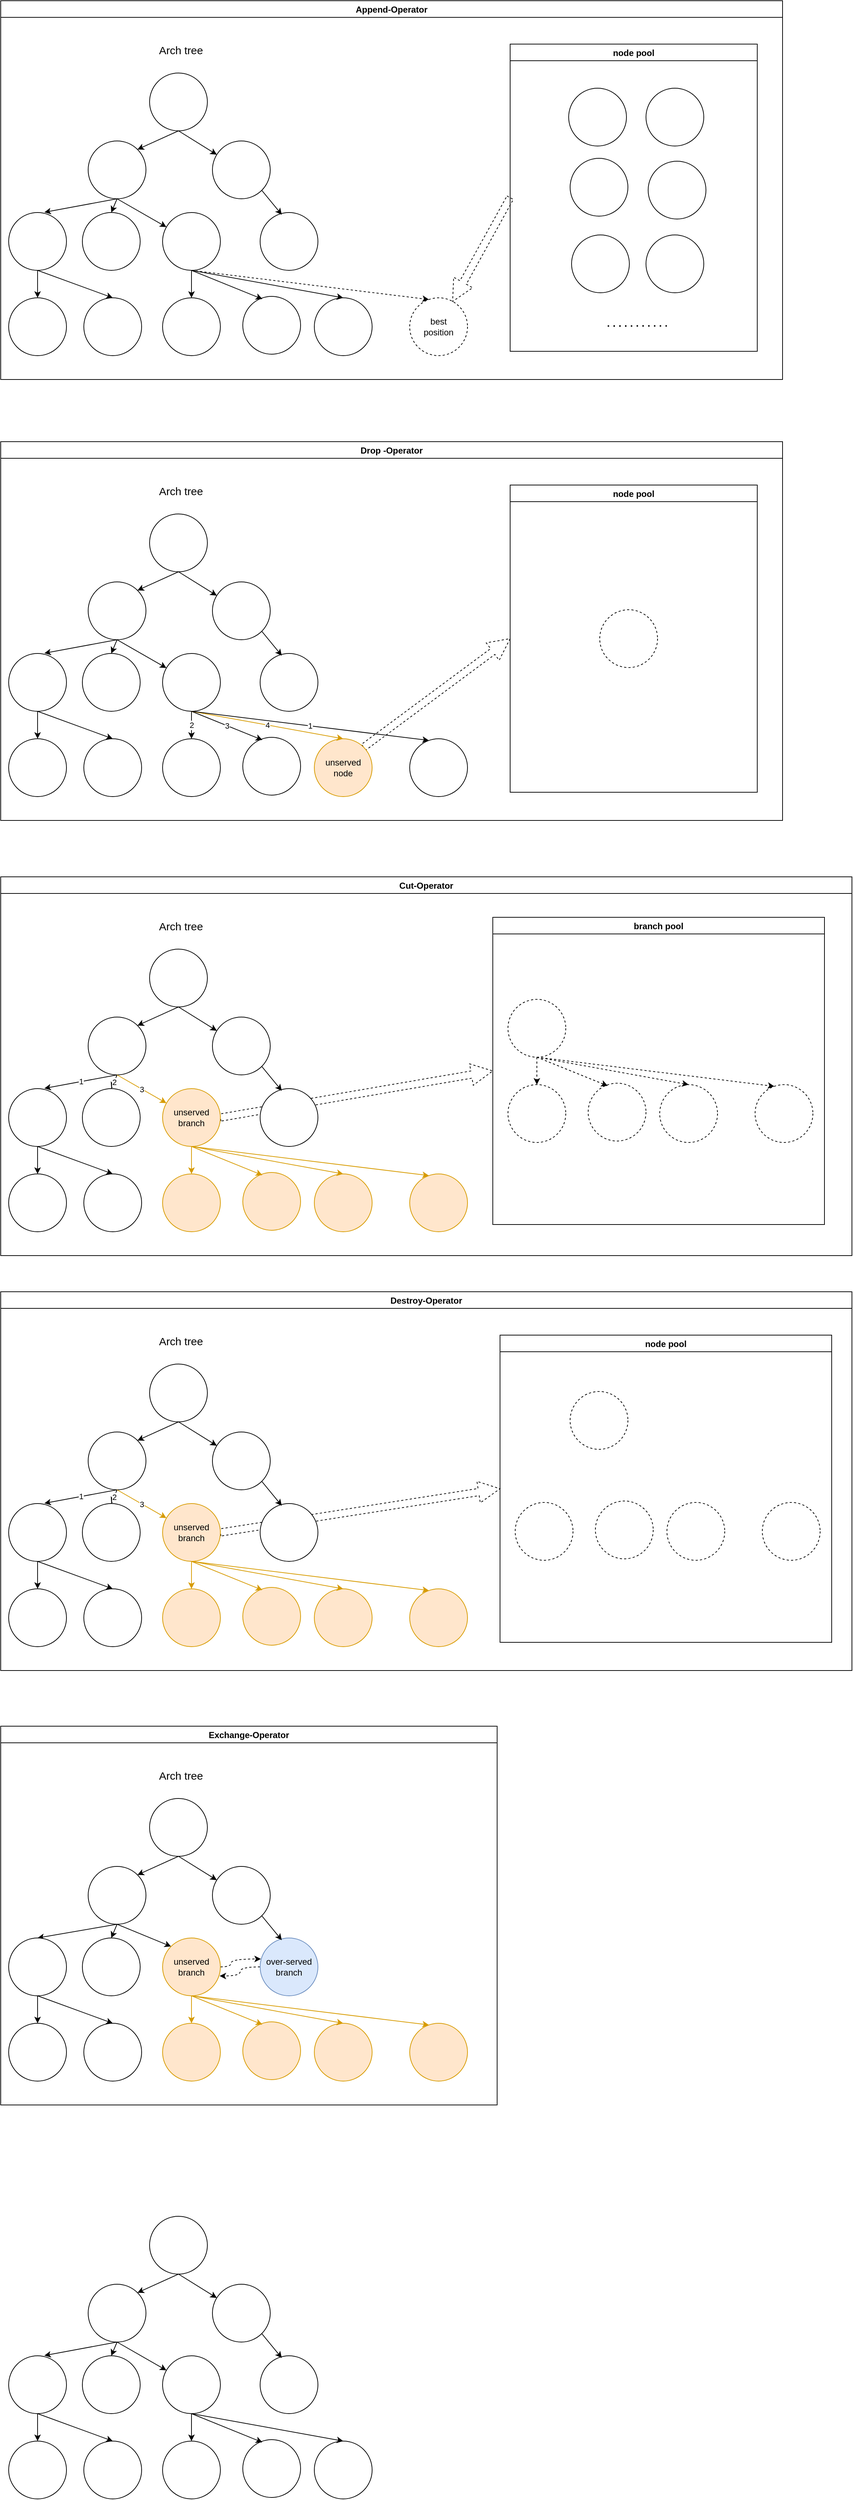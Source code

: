 <mxfile version="16.1.4" type="github">
  <diagram id="BNuhCVd4cxq2ZZuh1FpS" name="Page-1">
    <mxGraphModel dx="2127" dy="1859" grid="0" gridSize="10" guides="1" tooltips="1" connect="1" arrows="1" fold="1" page="0" pageScale="1" pageWidth="827" pageHeight="1169" math="0" shadow="0">
      <root>
        <mxCell id="0" />
        <mxCell id="1" parent="0" />
        <mxCell id="tua6YhJxlvc5LFkW4k0F-42" value="Append-Operator" style="swimlane;strokeColor=default;fillColor=none;startSize=23;" vertex="1" parent="1">
          <mxGeometry x="-150" y="-552" width="1082" height="524" as="geometry">
            <mxRectangle x="-162" y="-550" width="129" height="23" as="alternateBounds" />
          </mxGeometry>
        </mxCell>
        <mxCell id="tua6YhJxlvc5LFkW4k0F-1" value="" style="ellipse;whiteSpace=wrap;html=1;aspect=fixed;strokeColor=default;" vertex="1" parent="tua6YhJxlvc5LFkW4k0F-42">
          <mxGeometry x="206" y="100" width="80" height="80" as="geometry" />
        </mxCell>
        <mxCell id="tua6YhJxlvc5LFkW4k0F-2" value="" style="ellipse;whiteSpace=wrap;html=1;aspect=fixed;strokeColor=default;" vertex="1" parent="tua6YhJxlvc5LFkW4k0F-42">
          <mxGeometry x="121" y="194" width="80" height="80" as="geometry" />
        </mxCell>
        <mxCell id="tua6YhJxlvc5LFkW4k0F-4" style="orthogonalLoop=1;jettySize=auto;html=1;exitX=0.5;exitY=1;exitDx=0;exitDy=0;entryX=1;entryY=0;entryDx=0;entryDy=0;rounded=0;" edge="1" parent="tua6YhJxlvc5LFkW4k0F-42" source="tua6YhJxlvc5LFkW4k0F-1" target="tua6YhJxlvc5LFkW4k0F-2">
          <mxGeometry relative="1" as="geometry" />
        </mxCell>
        <mxCell id="tua6YhJxlvc5LFkW4k0F-3" value="" style="ellipse;whiteSpace=wrap;html=1;aspect=fixed;strokeColor=default;" vertex="1" parent="tua6YhJxlvc5LFkW4k0F-42">
          <mxGeometry x="293" y="194" width="80" height="80" as="geometry" />
        </mxCell>
        <mxCell id="tua6YhJxlvc5LFkW4k0F-5" style="edgeStyle=none;rounded=0;orthogonalLoop=1;jettySize=auto;html=1;exitX=0.5;exitY=1;exitDx=0;exitDy=0;" edge="1" parent="tua6YhJxlvc5LFkW4k0F-42" source="tua6YhJxlvc5LFkW4k0F-1" target="tua6YhJxlvc5LFkW4k0F-3">
          <mxGeometry relative="1" as="geometry" />
        </mxCell>
        <mxCell id="tua6YhJxlvc5LFkW4k0F-6" value="" style="ellipse;whiteSpace=wrap;html=1;aspect=fixed;strokeColor=default;" vertex="1" parent="tua6YhJxlvc5LFkW4k0F-42">
          <mxGeometry x="11" y="293" width="80" height="80" as="geometry" />
        </mxCell>
        <mxCell id="tua6YhJxlvc5LFkW4k0F-10" style="edgeStyle=none;rounded=0;orthogonalLoop=1;jettySize=auto;html=1;exitX=0.5;exitY=1;exitDx=0;exitDy=0;entryX=0.617;entryY=-0.004;entryDx=0;entryDy=0;entryPerimeter=0;" edge="1" parent="tua6YhJxlvc5LFkW4k0F-42" source="tua6YhJxlvc5LFkW4k0F-2" target="tua6YhJxlvc5LFkW4k0F-6">
          <mxGeometry relative="1" as="geometry" />
        </mxCell>
        <mxCell id="tua6YhJxlvc5LFkW4k0F-7" value="" style="ellipse;whiteSpace=wrap;html=1;aspect=fixed;strokeColor=default;" vertex="1" parent="tua6YhJxlvc5LFkW4k0F-42">
          <mxGeometry x="113" y="293" width="80" height="80" as="geometry" />
        </mxCell>
        <mxCell id="tua6YhJxlvc5LFkW4k0F-11" style="edgeStyle=none;rounded=0;orthogonalLoop=1;jettySize=auto;html=1;exitX=0.5;exitY=1;exitDx=0;exitDy=0;entryX=0.5;entryY=0;entryDx=0;entryDy=0;" edge="1" parent="tua6YhJxlvc5LFkW4k0F-42" source="tua6YhJxlvc5LFkW4k0F-2" target="tua6YhJxlvc5LFkW4k0F-7">
          <mxGeometry relative="1" as="geometry" />
        </mxCell>
        <mxCell id="tua6YhJxlvc5LFkW4k0F-8" value="" style="ellipse;whiteSpace=wrap;html=1;aspect=fixed;strokeColor=default;" vertex="1" parent="tua6YhJxlvc5LFkW4k0F-42">
          <mxGeometry x="224" y="293" width="80" height="80" as="geometry" />
        </mxCell>
        <mxCell id="tua6YhJxlvc5LFkW4k0F-12" style="edgeStyle=none;rounded=0;orthogonalLoop=1;jettySize=auto;html=1;exitX=0.5;exitY=1;exitDx=0;exitDy=0;" edge="1" parent="tua6YhJxlvc5LFkW4k0F-42" source="tua6YhJxlvc5LFkW4k0F-2" target="tua6YhJxlvc5LFkW4k0F-8">
          <mxGeometry relative="1" as="geometry" />
        </mxCell>
        <mxCell id="tua6YhJxlvc5LFkW4k0F-9" value="" style="ellipse;whiteSpace=wrap;html=1;aspect=fixed;strokeColor=default;" vertex="1" parent="tua6YhJxlvc5LFkW4k0F-42">
          <mxGeometry x="359" y="293" width="80" height="80" as="geometry" />
        </mxCell>
        <mxCell id="tua6YhJxlvc5LFkW4k0F-13" style="edgeStyle=none;rounded=0;orthogonalLoop=1;jettySize=auto;html=1;exitX=1;exitY=1;exitDx=0;exitDy=0;entryX=0.375;entryY=0.038;entryDx=0;entryDy=0;entryPerimeter=0;" edge="1" parent="tua6YhJxlvc5LFkW4k0F-42" source="tua6YhJxlvc5LFkW4k0F-3" target="tua6YhJxlvc5LFkW4k0F-9">
          <mxGeometry relative="1" as="geometry" />
        </mxCell>
        <mxCell id="tua6YhJxlvc5LFkW4k0F-14" value="" style="ellipse;whiteSpace=wrap;html=1;aspect=fixed;strokeColor=default;" vertex="1" parent="tua6YhJxlvc5LFkW4k0F-42">
          <mxGeometry x="11" y="411" width="80" height="80" as="geometry" />
        </mxCell>
        <mxCell id="tua6YhJxlvc5LFkW4k0F-20" style="edgeStyle=none;rounded=0;orthogonalLoop=1;jettySize=auto;html=1;exitX=0.5;exitY=1;exitDx=0;exitDy=0;entryX=0.5;entryY=0;entryDx=0;entryDy=0;" edge="1" parent="tua6YhJxlvc5LFkW4k0F-42" source="tua6YhJxlvc5LFkW4k0F-6" target="tua6YhJxlvc5LFkW4k0F-14">
          <mxGeometry relative="1" as="geometry" />
        </mxCell>
        <mxCell id="tua6YhJxlvc5LFkW4k0F-15" value="" style="ellipse;whiteSpace=wrap;html=1;aspect=fixed;strokeColor=default;" vertex="1" parent="tua6YhJxlvc5LFkW4k0F-42">
          <mxGeometry x="115" y="411" width="80" height="80" as="geometry" />
        </mxCell>
        <mxCell id="tua6YhJxlvc5LFkW4k0F-21" style="edgeStyle=none;rounded=0;orthogonalLoop=1;jettySize=auto;html=1;exitX=0.5;exitY=1;exitDx=0;exitDy=0;entryX=0.5;entryY=0;entryDx=0;entryDy=0;" edge="1" parent="tua6YhJxlvc5LFkW4k0F-42" source="tua6YhJxlvc5LFkW4k0F-6" target="tua6YhJxlvc5LFkW4k0F-15">
          <mxGeometry relative="1" as="geometry" />
        </mxCell>
        <mxCell id="tua6YhJxlvc5LFkW4k0F-16" value="" style="ellipse;whiteSpace=wrap;html=1;aspect=fixed;strokeColor=default;" vertex="1" parent="tua6YhJxlvc5LFkW4k0F-42">
          <mxGeometry x="224" y="411" width="80" height="80" as="geometry" />
        </mxCell>
        <mxCell id="tua6YhJxlvc5LFkW4k0F-22" style="edgeStyle=none;rounded=0;orthogonalLoop=1;jettySize=auto;html=1;exitX=0.5;exitY=1;exitDx=0;exitDy=0;" edge="1" parent="tua6YhJxlvc5LFkW4k0F-42" source="tua6YhJxlvc5LFkW4k0F-8" target="tua6YhJxlvc5LFkW4k0F-16">
          <mxGeometry relative="1" as="geometry" />
        </mxCell>
        <mxCell id="tua6YhJxlvc5LFkW4k0F-17" value="" style="ellipse;whiteSpace=wrap;html=1;aspect=fixed;strokeColor=default;" vertex="1" parent="tua6YhJxlvc5LFkW4k0F-42">
          <mxGeometry x="335" y="409" width="80" height="80" as="geometry" />
        </mxCell>
        <mxCell id="tua6YhJxlvc5LFkW4k0F-24" style="edgeStyle=none;rounded=0;orthogonalLoop=1;jettySize=auto;html=1;exitX=0.5;exitY=1;exitDx=0;exitDy=0;entryX=0.338;entryY=0.046;entryDx=0;entryDy=0;entryPerimeter=0;" edge="1" parent="tua6YhJxlvc5LFkW4k0F-42" source="tua6YhJxlvc5LFkW4k0F-8" target="tua6YhJxlvc5LFkW4k0F-17">
          <mxGeometry relative="1" as="geometry" />
        </mxCell>
        <mxCell id="tua6YhJxlvc5LFkW4k0F-18" value="" style="ellipse;whiteSpace=wrap;html=1;aspect=fixed;strokeColor=default;" vertex="1" parent="tua6YhJxlvc5LFkW4k0F-42">
          <mxGeometry x="434" y="411" width="80" height="80" as="geometry" />
        </mxCell>
        <mxCell id="tua6YhJxlvc5LFkW4k0F-25" style="edgeStyle=none;rounded=0;orthogonalLoop=1;jettySize=auto;html=1;exitX=0.5;exitY=1;exitDx=0;exitDy=0;entryX=0.5;entryY=0;entryDx=0;entryDy=0;" edge="1" parent="tua6YhJxlvc5LFkW4k0F-42" source="tua6YhJxlvc5LFkW4k0F-8" target="tua6YhJxlvc5LFkW4k0F-18">
          <mxGeometry relative="1" as="geometry" />
        </mxCell>
        <mxCell id="tua6YhJxlvc5LFkW4k0F-35" value="node pool" style="swimlane;strokeColor=default;fillColor=none;startSize=23;" vertex="1" parent="tua6YhJxlvc5LFkW4k0F-42">
          <mxGeometry x="705" y="60" width="342" height="425" as="geometry" />
        </mxCell>
        <mxCell id="tua6YhJxlvc5LFkW4k0F-26" value="" style="ellipse;whiteSpace=wrap;html=1;aspect=fixed;strokeColor=default;" vertex="1" parent="tua6YhJxlvc5LFkW4k0F-35">
          <mxGeometry x="81" y="61" width="80" height="80" as="geometry" />
        </mxCell>
        <mxCell id="tua6YhJxlvc5LFkW4k0F-27" value="" style="ellipse;whiteSpace=wrap;html=1;aspect=fixed;strokeColor=default;" vertex="1" parent="tua6YhJxlvc5LFkW4k0F-35">
          <mxGeometry x="188" y="61" width="80" height="80" as="geometry" />
        </mxCell>
        <mxCell id="tua6YhJxlvc5LFkW4k0F-28" value="" style="ellipse;whiteSpace=wrap;html=1;aspect=fixed;strokeColor=default;" vertex="1" parent="tua6YhJxlvc5LFkW4k0F-35">
          <mxGeometry x="83" y="158" width="80" height="80" as="geometry" />
        </mxCell>
        <mxCell id="tua6YhJxlvc5LFkW4k0F-29" value="" style="ellipse;whiteSpace=wrap;html=1;aspect=fixed;strokeColor=default;" vertex="1" parent="tua6YhJxlvc5LFkW4k0F-35">
          <mxGeometry x="191" y="162" width="80" height="80" as="geometry" />
        </mxCell>
        <mxCell id="tua6YhJxlvc5LFkW4k0F-30" value="" style="ellipse;whiteSpace=wrap;html=1;aspect=fixed;strokeColor=default;" vertex="1" parent="tua6YhJxlvc5LFkW4k0F-35">
          <mxGeometry x="85" y="264" width="80" height="80" as="geometry" />
        </mxCell>
        <mxCell id="tua6YhJxlvc5LFkW4k0F-31" value="" style="ellipse;whiteSpace=wrap;html=1;aspect=fixed;strokeColor=default;" vertex="1" parent="tua6YhJxlvc5LFkW4k0F-35">
          <mxGeometry x="188" y="264" width="80" height="80" as="geometry" />
        </mxCell>
        <mxCell id="tua6YhJxlvc5LFkW4k0F-34" value="" style="endArrow=none;dashed=1;html=1;dashPattern=1 3;strokeWidth=2;rounded=0;entryX=0.64;entryY=0.913;entryDx=0;entryDy=0;entryPerimeter=0;" edge="1" parent="tua6YhJxlvc5LFkW4k0F-35">
          <mxGeometry width="50" height="50" relative="1" as="geometry">
            <mxPoint x="135" y="390" as="sourcePoint" />
            <mxPoint x="216.88" y="389.853" as="targetPoint" />
          </mxGeometry>
        </mxCell>
        <mxCell id="tua6YhJxlvc5LFkW4k0F-39" value="best&lt;br&gt;position" style="ellipse;whiteSpace=wrap;html=1;aspect=fixed;strokeColor=default;dashed=1;" vertex="1" parent="tua6YhJxlvc5LFkW4k0F-42">
          <mxGeometry x="566" y="411" width="80" height="80" as="geometry" />
        </mxCell>
        <mxCell id="tua6YhJxlvc5LFkW4k0F-40" style="edgeStyle=none;rounded=0;orthogonalLoop=1;jettySize=auto;html=1;exitX=0.5;exitY=1;exitDx=0;exitDy=0;entryX=0.333;entryY=0.029;entryDx=0;entryDy=0;entryPerimeter=0;dashed=1;" edge="1" parent="tua6YhJxlvc5LFkW4k0F-42" source="tua6YhJxlvc5LFkW4k0F-8" target="tua6YhJxlvc5LFkW4k0F-39">
          <mxGeometry relative="1" as="geometry" />
        </mxCell>
        <mxCell id="tua6YhJxlvc5LFkW4k0F-41" style="edgeStyle=none;rounded=0;orthogonalLoop=1;jettySize=auto;html=1;exitX=0;exitY=0.5;exitDx=0;exitDy=0;dashed=1;shape=arrow;" edge="1" parent="tua6YhJxlvc5LFkW4k0F-42" source="tua6YhJxlvc5LFkW4k0F-35" target="tua6YhJxlvc5LFkW4k0F-39">
          <mxGeometry relative="1" as="geometry" />
        </mxCell>
        <mxCell id="tua6YhJxlvc5LFkW4k0F-43" value="&lt;font style=&quot;font-size: 15px&quot;&gt;Arch tree&lt;/font&gt;" style="text;html=1;strokeColor=none;fillColor=none;align=center;verticalAlign=middle;whiteSpace=wrap;rounded=0;strokeWidth=4;" vertex="1" parent="tua6YhJxlvc5LFkW4k0F-42">
          <mxGeometry x="209" y="53" width="81" height="30" as="geometry" />
        </mxCell>
        <mxCell id="tua6YhJxlvc5LFkW4k0F-44" value="Drop -Operator" style="swimlane;strokeColor=default;fillColor=none;startSize=23;" vertex="1" parent="1">
          <mxGeometry x="-150" y="58" width="1082" height="524" as="geometry">
            <mxRectangle x="-162" y="-550" width="129" height="23" as="alternateBounds" />
          </mxGeometry>
        </mxCell>
        <mxCell id="tua6YhJxlvc5LFkW4k0F-45" value="" style="ellipse;whiteSpace=wrap;html=1;aspect=fixed;strokeColor=default;" vertex="1" parent="tua6YhJxlvc5LFkW4k0F-44">
          <mxGeometry x="206" y="100" width="80" height="80" as="geometry" />
        </mxCell>
        <mxCell id="tua6YhJxlvc5LFkW4k0F-46" value="" style="ellipse;whiteSpace=wrap;html=1;aspect=fixed;strokeColor=default;" vertex="1" parent="tua6YhJxlvc5LFkW4k0F-44">
          <mxGeometry x="121" y="194" width="80" height="80" as="geometry" />
        </mxCell>
        <mxCell id="tua6YhJxlvc5LFkW4k0F-47" style="orthogonalLoop=1;jettySize=auto;html=1;exitX=0.5;exitY=1;exitDx=0;exitDy=0;entryX=1;entryY=0;entryDx=0;entryDy=0;rounded=0;" edge="1" parent="tua6YhJxlvc5LFkW4k0F-44" source="tua6YhJxlvc5LFkW4k0F-45" target="tua6YhJxlvc5LFkW4k0F-46">
          <mxGeometry relative="1" as="geometry" />
        </mxCell>
        <mxCell id="tua6YhJxlvc5LFkW4k0F-48" value="" style="ellipse;whiteSpace=wrap;html=1;aspect=fixed;strokeColor=default;" vertex="1" parent="tua6YhJxlvc5LFkW4k0F-44">
          <mxGeometry x="293" y="194" width="80" height="80" as="geometry" />
        </mxCell>
        <mxCell id="tua6YhJxlvc5LFkW4k0F-49" style="edgeStyle=none;rounded=0;orthogonalLoop=1;jettySize=auto;html=1;exitX=0.5;exitY=1;exitDx=0;exitDy=0;" edge="1" parent="tua6YhJxlvc5LFkW4k0F-44" source="tua6YhJxlvc5LFkW4k0F-45" target="tua6YhJxlvc5LFkW4k0F-48">
          <mxGeometry relative="1" as="geometry" />
        </mxCell>
        <mxCell id="tua6YhJxlvc5LFkW4k0F-50" value="" style="ellipse;whiteSpace=wrap;html=1;aspect=fixed;strokeColor=default;" vertex="1" parent="tua6YhJxlvc5LFkW4k0F-44">
          <mxGeometry x="11" y="293" width="80" height="80" as="geometry" />
        </mxCell>
        <mxCell id="tua6YhJxlvc5LFkW4k0F-51" style="edgeStyle=none;rounded=0;orthogonalLoop=1;jettySize=auto;html=1;exitX=0.5;exitY=1;exitDx=0;exitDy=0;entryX=0.617;entryY=-0.004;entryDx=0;entryDy=0;entryPerimeter=0;" edge="1" parent="tua6YhJxlvc5LFkW4k0F-44" source="tua6YhJxlvc5LFkW4k0F-46" target="tua6YhJxlvc5LFkW4k0F-50">
          <mxGeometry relative="1" as="geometry" />
        </mxCell>
        <mxCell id="tua6YhJxlvc5LFkW4k0F-52" value="" style="ellipse;whiteSpace=wrap;html=1;aspect=fixed;strokeColor=default;" vertex="1" parent="tua6YhJxlvc5LFkW4k0F-44">
          <mxGeometry x="113" y="293" width="80" height="80" as="geometry" />
        </mxCell>
        <mxCell id="tua6YhJxlvc5LFkW4k0F-53" style="edgeStyle=none;rounded=0;orthogonalLoop=1;jettySize=auto;html=1;exitX=0.5;exitY=1;exitDx=0;exitDy=0;entryX=0.5;entryY=0;entryDx=0;entryDy=0;" edge="1" parent="tua6YhJxlvc5LFkW4k0F-44" source="tua6YhJxlvc5LFkW4k0F-46" target="tua6YhJxlvc5LFkW4k0F-52">
          <mxGeometry relative="1" as="geometry" />
        </mxCell>
        <mxCell id="tua6YhJxlvc5LFkW4k0F-54" value="" style="ellipse;whiteSpace=wrap;html=1;aspect=fixed;strokeColor=default;" vertex="1" parent="tua6YhJxlvc5LFkW4k0F-44">
          <mxGeometry x="224" y="293" width="80" height="80" as="geometry" />
        </mxCell>
        <mxCell id="tua6YhJxlvc5LFkW4k0F-55" style="edgeStyle=none;rounded=0;orthogonalLoop=1;jettySize=auto;html=1;exitX=0.5;exitY=1;exitDx=0;exitDy=0;" edge="1" parent="tua6YhJxlvc5LFkW4k0F-44" source="tua6YhJxlvc5LFkW4k0F-46" target="tua6YhJxlvc5LFkW4k0F-54">
          <mxGeometry relative="1" as="geometry" />
        </mxCell>
        <mxCell id="tua6YhJxlvc5LFkW4k0F-56" value="" style="ellipse;whiteSpace=wrap;html=1;aspect=fixed;strokeColor=default;" vertex="1" parent="tua6YhJxlvc5LFkW4k0F-44">
          <mxGeometry x="359" y="293" width="80" height="80" as="geometry" />
        </mxCell>
        <mxCell id="tua6YhJxlvc5LFkW4k0F-57" style="edgeStyle=none;rounded=0;orthogonalLoop=1;jettySize=auto;html=1;exitX=1;exitY=1;exitDx=0;exitDy=0;entryX=0.375;entryY=0.038;entryDx=0;entryDy=0;entryPerimeter=0;" edge="1" parent="tua6YhJxlvc5LFkW4k0F-44" source="tua6YhJxlvc5LFkW4k0F-48" target="tua6YhJxlvc5LFkW4k0F-56">
          <mxGeometry relative="1" as="geometry" />
        </mxCell>
        <mxCell id="tua6YhJxlvc5LFkW4k0F-58" value="" style="ellipse;whiteSpace=wrap;html=1;aspect=fixed;strokeColor=default;" vertex="1" parent="tua6YhJxlvc5LFkW4k0F-44">
          <mxGeometry x="11" y="411" width="80" height="80" as="geometry" />
        </mxCell>
        <mxCell id="tua6YhJxlvc5LFkW4k0F-59" style="edgeStyle=none;rounded=0;orthogonalLoop=1;jettySize=auto;html=1;exitX=0.5;exitY=1;exitDx=0;exitDy=0;entryX=0.5;entryY=0;entryDx=0;entryDy=0;" edge="1" parent="tua6YhJxlvc5LFkW4k0F-44" source="tua6YhJxlvc5LFkW4k0F-50" target="tua6YhJxlvc5LFkW4k0F-58">
          <mxGeometry relative="1" as="geometry" />
        </mxCell>
        <mxCell id="tua6YhJxlvc5LFkW4k0F-60" value="" style="ellipse;whiteSpace=wrap;html=1;aspect=fixed;strokeColor=default;" vertex="1" parent="tua6YhJxlvc5LFkW4k0F-44">
          <mxGeometry x="115" y="411" width="80" height="80" as="geometry" />
        </mxCell>
        <mxCell id="tua6YhJxlvc5LFkW4k0F-61" style="edgeStyle=none;rounded=0;orthogonalLoop=1;jettySize=auto;html=1;exitX=0.5;exitY=1;exitDx=0;exitDy=0;entryX=0.5;entryY=0;entryDx=0;entryDy=0;" edge="1" parent="tua6YhJxlvc5LFkW4k0F-44" source="tua6YhJxlvc5LFkW4k0F-50" target="tua6YhJxlvc5LFkW4k0F-60">
          <mxGeometry relative="1" as="geometry" />
        </mxCell>
        <mxCell id="tua6YhJxlvc5LFkW4k0F-62" value="" style="ellipse;whiteSpace=wrap;html=1;aspect=fixed;strokeColor=default;" vertex="1" parent="tua6YhJxlvc5LFkW4k0F-44">
          <mxGeometry x="224" y="411" width="80" height="80" as="geometry" />
        </mxCell>
        <mxCell id="tua6YhJxlvc5LFkW4k0F-63" value="2" style="edgeStyle=none;rounded=0;orthogonalLoop=1;jettySize=auto;html=1;exitX=0.5;exitY=1;exitDx=0;exitDy=0;" edge="1" parent="tua6YhJxlvc5LFkW4k0F-44" source="tua6YhJxlvc5LFkW4k0F-54" target="tua6YhJxlvc5LFkW4k0F-62">
          <mxGeometry relative="1" as="geometry" />
        </mxCell>
        <mxCell id="tua6YhJxlvc5LFkW4k0F-64" value="" style="ellipse;whiteSpace=wrap;html=1;aspect=fixed;strokeColor=default;" vertex="1" parent="tua6YhJxlvc5LFkW4k0F-44">
          <mxGeometry x="335" y="409" width="80" height="80" as="geometry" />
        </mxCell>
        <mxCell id="tua6YhJxlvc5LFkW4k0F-65" value="3" style="edgeStyle=none;rounded=0;orthogonalLoop=1;jettySize=auto;html=1;exitX=0.5;exitY=1;exitDx=0;exitDy=0;entryX=0.338;entryY=0.046;entryDx=0;entryDy=0;entryPerimeter=0;" edge="1" parent="tua6YhJxlvc5LFkW4k0F-44" source="tua6YhJxlvc5LFkW4k0F-54" target="tua6YhJxlvc5LFkW4k0F-64">
          <mxGeometry relative="1" as="geometry" />
        </mxCell>
        <mxCell id="tua6YhJxlvc5LFkW4k0F-81" style="edgeStyle=none;shape=arrow;rounded=0;orthogonalLoop=1;jettySize=auto;html=1;exitX=1;exitY=0;exitDx=0;exitDy=0;fontSize=15;dashed=1;entryX=0;entryY=0.5;entryDx=0;entryDy=0;" edge="1" parent="tua6YhJxlvc5LFkW4k0F-44" source="tua6YhJxlvc5LFkW4k0F-66" target="tua6YhJxlvc5LFkW4k0F-68">
          <mxGeometry relative="1" as="geometry" />
        </mxCell>
        <mxCell id="tua6YhJxlvc5LFkW4k0F-66" value="unserved&lt;br&gt;node" style="ellipse;whiteSpace=wrap;html=1;aspect=fixed;strokeColor=#d79b00;fillColor=#ffe6cc;" vertex="1" parent="tua6YhJxlvc5LFkW4k0F-44">
          <mxGeometry x="434" y="411" width="80" height="80" as="geometry" />
        </mxCell>
        <mxCell id="tua6YhJxlvc5LFkW4k0F-67" value="4" style="edgeStyle=none;rounded=0;orthogonalLoop=1;jettySize=auto;html=1;exitX=0.5;exitY=1;exitDx=0;exitDy=0;entryX=0.5;entryY=0;entryDx=0;entryDy=0;fillColor=#ffe6cc;strokeColor=#d79b00;" edge="1" parent="tua6YhJxlvc5LFkW4k0F-44" source="tua6YhJxlvc5LFkW4k0F-54" target="tua6YhJxlvc5LFkW4k0F-66">
          <mxGeometry relative="1" as="geometry" />
        </mxCell>
        <mxCell id="tua6YhJxlvc5LFkW4k0F-68" value="node pool" style="swimlane;strokeColor=default;fillColor=none;startSize=23;" vertex="1" parent="tua6YhJxlvc5LFkW4k0F-44">
          <mxGeometry x="705" y="60" width="342" height="425" as="geometry" />
        </mxCell>
        <mxCell id="tua6YhJxlvc5LFkW4k0F-80" value="" style="ellipse;whiteSpace=wrap;html=1;aspect=fixed;strokeColor=default;dashed=1;" vertex="1" parent="tua6YhJxlvc5LFkW4k0F-68">
          <mxGeometry x="124" y="172.5" width="80" height="80" as="geometry" />
        </mxCell>
        <mxCell id="tua6YhJxlvc5LFkW4k0F-76" value="" style="ellipse;whiteSpace=wrap;html=1;aspect=fixed;strokeColor=default;" vertex="1" parent="tua6YhJxlvc5LFkW4k0F-44">
          <mxGeometry x="566" y="411" width="80" height="80" as="geometry" />
        </mxCell>
        <mxCell id="tua6YhJxlvc5LFkW4k0F-77" value="1" style="edgeStyle=none;rounded=0;orthogonalLoop=1;jettySize=auto;html=1;exitX=0.5;exitY=1;exitDx=0;exitDy=0;entryX=0.333;entryY=0.029;entryDx=0;entryDy=0;entryPerimeter=0;" edge="1" parent="tua6YhJxlvc5LFkW4k0F-44" source="tua6YhJxlvc5LFkW4k0F-54" target="tua6YhJxlvc5LFkW4k0F-76">
          <mxGeometry relative="1" as="geometry" />
        </mxCell>
        <mxCell id="tua6YhJxlvc5LFkW4k0F-79" value="&lt;font style=&quot;font-size: 15px&quot;&gt;Arch tree&lt;/font&gt;" style="text;html=1;strokeColor=none;fillColor=none;align=center;verticalAlign=middle;whiteSpace=wrap;rounded=0;strokeWidth=4;" vertex="1" parent="tua6YhJxlvc5LFkW4k0F-44">
          <mxGeometry x="209" y="53" width="81" height="30" as="geometry" />
        </mxCell>
        <mxCell id="tua6YhJxlvc5LFkW4k0F-82" value="Cut-Operator" style="swimlane;strokeColor=default;fillColor=none;startSize=23;" vertex="1" parent="1">
          <mxGeometry x="-150" y="660" width="1178" height="524" as="geometry">
            <mxRectangle x="-162" y="-550" width="129" height="23" as="alternateBounds" />
          </mxGeometry>
        </mxCell>
        <mxCell id="tua6YhJxlvc5LFkW4k0F-83" value="" style="ellipse;whiteSpace=wrap;html=1;aspect=fixed;strokeColor=default;" vertex="1" parent="tua6YhJxlvc5LFkW4k0F-82">
          <mxGeometry x="206" y="100" width="80" height="80" as="geometry" />
        </mxCell>
        <mxCell id="tua6YhJxlvc5LFkW4k0F-84" value="" style="ellipse;whiteSpace=wrap;html=1;aspect=fixed;strokeColor=default;" vertex="1" parent="tua6YhJxlvc5LFkW4k0F-82">
          <mxGeometry x="121" y="194" width="80" height="80" as="geometry" />
        </mxCell>
        <mxCell id="tua6YhJxlvc5LFkW4k0F-85" style="orthogonalLoop=1;jettySize=auto;html=1;exitX=0.5;exitY=1;exitDx=0;exitDy=0;entryX=1;entryY=0;entryDx=0;entryDy=0;rounded=0;" edge="1" parent="tua6YhJxlvc5LFkW4k0F-82" source="tua6YhJxlvc5LFkW4k0F-83" target="tua6YhJxlvc5LFkW4k0F-84">
          <mxGeometry relative="1" as="geometry" />
        </mxCell>
        <mxCell id="tua6YhJxlvc5LFkW4k0F-86" value="" style="ellipse;whiteSpace=wrap;html=1;aspect=fixed;strokeColor=default;" vertex="1" parent="tua6YhJxlvc5LFkW4k0F-82">
          <mxGeometry x="293" y="194" width="80" height="80" as="geometry" />
        </mxCell>
        <mxCell id="tua6YhJxlvc5LFkW4k0F-87" style="edgeStyle=none;rounded=0;orthogonalLoop=1;jettySize=auto;html=1;exitX=0.5;exitY=1;exitDx=0;exitDy=0;" edge="1" parent="tua6YhJxlvc5LFkW4k0F-82" source="tua6YhJxlvc5LFkW4k0F-83" target="tua6YhJxlvc5LFkW4k0F-86">
          <mxGeometry relative="1" as="geometry" />
        </mxCell>
        <mxCell id="tua6YhJxlvc5LFkW4k0F-88" value="" style="ellipse;whiteSpace=wrap;html=1;aspect=fixed;strokeColor=default;" vertex="1" parent="tua6YhJxlvc5LFkW4k0F-82">
          <mxGeometry x="11" y="293" width="80" height="80" as="geometry" />
        </mxCell>
        <mxCell id="tua6YhJxlvc5LFkW4k0F-89" value="1" style="edgeStyle=none;rounded=0;orthogonalLoop=1;jettySize=auto;html=1;exitX=0.5;exitY=1;exitDx=0;exitDy=0;entryX=0.617;entryY=-0.004;entryDx=0;entryDy=0;entryPerimeter=0;" edge="1" parent="tua6YhJxlvc5LFkW4k0F-82" source="tua6YhJxlvc5LFkW4k0F-84" target="tua6YhJxlvc5LFkW4k0F-88">
          <mxGeometry relative="1" as="geometry" />
        </mxCell>
        <mxCell id="tua6YhJxlvc5LFkW4k0F-90" value="" style="ellipse;whiteSpace=wrap;html=1;aspect=fixed;strokeColor=default;" vertex="1" parent="tua6YhJxlvc5LFkW4k0F-82">
          <mxGeometry x="113" y="293" width="80" height="80" as="geometry" />
        </mxCell>
        <mxCell id="tua6YhJxlvc5LFkW4k0F-91" value="2" style="edgeStyle=none;rounded=0;orthogonalLoop=1;jettySize=auto;html=1;exitX=0.5;exitY=1;exitDx=0;exitDy=0;entryX=0.5;entryY=0;entryDx=0;entryDy=0;" edge="1" parent="tua6YhJxlvc5LFkW4k0F-82" source="tua6YhJxlvc5LFkW4k0F-84" target="tua6YhJxlvc5LFkW4k0F-90">
          <mxGeometry relative="1" as="geometry" />
        </mxCell>
        <mxCell id="tua6YhJxlvc5LFkW4k0F-128" style="edgeStyle=none;shape=arrow;rounded=0;orthogonalLoop=1;jettySize=auto;html=1;exitX=1;exitY=0.5;exitDx=0;exitDy=0;fontSize=15;dashed=1;entryX=0;entryY=0.5;entryDx=0;entryDy=0;" edge="1" parent="tua6YhJxlvc5LFkW4k0F-82" source="tua6YhJxlvc5LFkW4k0F-92" target="tua6YhJxlvc5LFkW4k0F-106">
          <mxGeometry relative="1" as="geometry" />
        </mxCell>
        <mxCell id="tua6YhJxlvc5LFkW4k0F-92" value="unserved&lt;br&gt;branch" style="ellipse;whiteSpace=wrap;html=1;aspect=fixed;strokeColor=#d79b00;fillColor=#ffe6cc;" vertex="1" parent="tua6YhJxlvc5LFkW4k0F-82">
          <mxGeometry x="224" y="293" width="80" height="80" as="geometry" />
        </mxCell>
        <mxCell id="tua6YhJxlvc5LFkW4k0F-93" value="3" style="edgeStyle=none;rounded=0;orthogonalLoop=1;jettySize=auto;html=1;exitX=0.5;exitY=1;exitDx=0;exitDy=0;fillColor=#ffe6cc;strokeColor=#d79b00;" edge="1" parent="tua6YhJxlvc5LFkW4k0F-82" source="tua6YhJxlvc5LFkW4k0F-84" target="tua6YhJxlvc5LFkW4k0F-92">
          <mxGeometry relative="1" as="geometry" />
        </mxCell>
        <mxCell id="tua6YhJxlvc5LFkW4k0F-94" value="" style="ellipse;whiteSpace=wrap;html=1;aspect=fixed;strokeColor=default;" vertex="1" parent="tua6YhJxlvc5LFkW4k0F-82">
          <mxGeometry x="359" y="293" width="80" height="80" as="geometry" />
        </mxCell>
        <mxCell id="tua6YhJxlvc5LFkW4k0F-95" style="edgeStyle=none;rounded=0;orthogonalLoop=1;jettySize=auto;html=1;exitX=1;exitY=1;exitDx=0;exitDy=0;entryX=0.375;entryY=0.038;entryDx=0;entryDy=0;entryPerimeter=0;" edge="1" parent="tua6YhJxlvc5LFkW4k0F-82" source="tua6YhJxlvc5LFkW4k0F-86" target="tua6YhJxlvc5LFkW4k0F-94">
          <mxGeometry relative="1" as="geometry" />
        </mxCell>
        <mxCell id="tua6YhJxlvc5LFkW4k0F-96" value="" style="ellipse;whiteSpace=wrap;html=1;aspect=fixed;strokeColor=default;" vertex="1" parent="tua6YhJxlvc5LFkW4k0F-82">
          <mxGeometry x="11" y="411" width="80" height="80" as="geometry" />
        </mxCell>
        <mxCell id="tua6YhJxlvc5LFkW4k0F-97" style="edgeStyle=none;rounded=0;orthogonalLoop=1;jettySize=auto;html=1;exitX=0.5;exitY=1;exitDx=0;exitDy=0;entryX=0.5;entryY=0;entryDx=0;entryDy=0;" edge="1" parent="tua6YhJxlvc5LFkW4k0F-82" source="tua6YhJxlvc5LFkW4k0F-88" target="tua6YhJxlvc5LFkW4k0F-96">
          <mxGeometry relative="1" as="geometry" />
        </mxCell>
        <mxCell id="tua6YhJxlvc5LFkW4k0F-98" value="" style="ellipse;whiteSpace=wrap;html=1;aspect=fixed;strokeColor=default;" vertex="1" parent="tua6YhJxlvc5LFkW4k0F-82">
          <mxGeometry x="115" y="411" width="80" height="80" as="geometry" />
        </mxCell>
        <mxCell id="tua6YhJxlvc5LFkW4k0F-99" style="edgeStyle=none;rounded=0;orthogonalLoop=1;jettySize=auto;html=1;exitX=0.5;exitY=1;exitDx=0;exitDy=0;entryX=0.5;entryY=0;entryDx=0;entryDy=0;" edge="1" parent="tua6YhJxlvc5LFkW4k0F-82" source="tua6YhJxlvc5LFkW4k0F-88" target="tua6YhJxlvc5LFkW4k0F-98">
          <mxGeometry relative="1" as="geometry" />
        </mxCell>
        <mxCell id="tua6YhJxlvc5LFkW4k0F-100" value="" style="ellipse;whiteSpace=wrap;html=1;aspect=fixed;strokeColor=#d79b00;fillColor=#ffe6cc;" vertex="1" parent="tua6YhJxlvc5LFkW4k0F-82">
          <mxGeometry x="224" y="411" width="80" height="80" as="geometry" />
        </mxCell>
        <mxCell id="tua6YhJxlvc5LFkW4k0F-101" style="edgeStyle=none;rounded=0;orthogonalLoop=1;jettySize=auto;html=1;exitX=0.5;exitY=1;exitDx=0;exitDy=0;fillColor=#ffe6cc;strokeColor=#d79b00;" edge="1" parent="tua6YhJxlvc5LFkW4k0F-82" source="tua6YhJxlvc5LFkW4k0F-92" target="tua6YhJxlvc5LFkW4k0F-100">
          <mxGeometry relative="1" as="geometry" />
        </mxCell>
        <mxCell id="tua6YhJxlvc5LFkW4k0F-102" value="" style="ellipse;whiteSpace=wrap;html=1;aspect=fixed;strokeColor=#d79b00;fillColor=#ffe6cc;" vertex="1" parent="tua6YhJxlvc5LFkW4k0F-82">
          <mxGeometry x="335" y="409" width="80" height="80" as="geometry" />
        </mxCell>
        <mxCell id="tua6YhJxlvc5LFkW4k0F-103" style="edgeStyle=none;rounded=0;orthogonalLoop=1;jettySize=auto;html=1;exitX=0.5;exitY=1;exitDx=0;exitDy=0;entryX=0.338;entryY=0.046;entryDx=0;entryDy=0;entryPerimeter=0;fillColor=#ffe6cc;strokeColor=#d79b00;" edge="1" parent="tua6YhJxlvc5LFkW4k0F-82" source="tua6YhJxlvc5LFkW4k0F-92" target="tua6YhJxlvc5LFkW4k0F-102">
          <mxGeometry relative="1" as="geometry" />
        </mxCell>
        <mxCell id="tua6YhJxlvc5LFkW4k0F-104" value="" style="ellipse;whiteSpace=wrap;html=1;aspect=fixed;strokeColor=#d79b00;fillColor=#ffe6cc;" vertex="1" parent="tua6YhJxlvc5LFkW4k0F-82">
          <mxGeometry x="434" y="411" width="80" height="80" as="geometry" />
        </mxCell>
        <mxCell id="tua6YhJxlvc5LFkW4k0F-105" style="edgeStyle=none;rounded=0;orthogonalLoop=1;jettySize=auto;html=1;exitX=0.5;exitY=1;exitDx=0;exitDy=0;entryX=0.5;entryY=0;entryDx=0;entryDy=0;fillColor=#ffe6cc;strokeColor=#d79b00;" edge="1" parent="tua6YhJxlvc5LFkW4k0F-82" source="tua6YhJxlvc5LFkW4k0F-92" target="tua6YhJxlvc5LFkW4k0F-104">
          <mxGeometry relative="1" as="geometry" />
        </mxCell>
        <mxCell id="tua6YhJxlvc5LFkW4k0F-106" value="branch pool" style="swimlane;strokeColor=default;fillColor=none;startSize=23;" vertex="1" parent="tua6YhJxlvc5LFkW4k0F-82">
          <mxGeometry x="681" y="56" width="459" height="425" as="geometry" />
        </mxCell>
        <mxCell id="tua6YhJxlvc5LFkW4k0F-118" value="" style="ellipse;whiteSpace=wrap;html=1;aspect=fixed;dashed=1;" vertex="1" parent="tua6YhJxlvc5LFkW4k0F-106">
          <mxGeometry x="21" y="113.5" width="80" height="80" as="geometry" />
        </mxCell>
        <mxCell id="tua6YhJxlvc5LFkW4k0F-120" value="" style="ellipse;whiteSpace=wrap;html=1;aspect=fixed;dashed=1;" vertex="1" parent="tua6YhJxlvc5LFkW4k0F-106">
          <mxGeometry x="21" y="231.5" width="80" height="80" as="geometry" />
        </mxCell>
        <mxCell id="tua6YhJxlvc5LFkW4k0F-121" style="edgeStyle=none;rounded=0;orthogonalLoop=1;jettySize=auto;html=1;exitX=0.5;exitY=1;exitDx=0;exitDy=0;dashed=1;" edge="1" parent="tua6YhJxlvc5LFkW4k0F-106" source="tua6YhJxlvc5LFkW4k0F-118" target="tua6YhJxlvc5LFkW4k0F-120">
          <mxGeometry relative="1" as="geometry" />
        </mxCell>
        <mxCell id="tua6YhJxlvc5LFkW4k0F-122" value="" style="ellipse;whiteSpace=wrap;html=1;aspect=fixed;dashed=1;" vertex="1" parent="tua6YhJxlvc5LFkW4k0F-106">
          <mxGeometry x="132" y="229.5" width="80" height="80" as="geometry" />
        </mxCell>
        <mxCell id="tua6YhJxlvc5LFkW4k0F-123" style="edgeStyle=none;rounded=0;orthogonalLoop=1;jettySize=auto;html=1;exitX=0.5;exitY=1;exitDx=0;exitDy=0;entryX=0.338;entryY=0.046;entryDx=0;entryDy=0;entryPerimeter=0;dashed=1;" edge="1" parent="tua6YhJxlvc5LFkW4k0F-106" source="tua6YhJxlvc5LFkW4k0F-118" target="tua6YhJxlvc5LFkW4k0F-122">
          <mxGeometry relative="1" as="geometry" />
        </mxCell>
        <mxCell id="tua6YhJxlvc5LFkW4k0F-124" value="" style="ellipse;whiteSpace=wrap;html=1;aspect=fixed;dashed=1;" vertex="1" parent="tua6YhJxlvc5LFkW4k0F-106">
          <mxGeometry x="231" y="231.5" width="80" height="80" as="geometry" />
        </mxCell>
        <mxCell id="tua6YhJxlvc5LFkW4k0F-125" style="edgeStyle=none;rounded=0;orthogonalLoop=1;jettySize=auto;html=1;exitX=0.5;exitY=1;exitDx=0;exitDy=0;entryX=0.5;entryY=0;entryDx=0;entryDy=0;dashed=1;" edge="1" parent="tua6YhJxlvc5LFkW4k0F-106" source="tua6YhJxlvc5LFkW4k0F-118" target="tua6YhJxlvc5LFkW4k0F-124">
          <mxGeometry relative="1" as="geometry" />
        </mxCell>
        <mxCell id="tua6YhJxlvc5LFkW4k0F-126" value="" style="ellipse;whiteSpace=wrap;html=1;aspect=fixed;dashed=1;" vertex="1" parent="tua6YhJxlvc5LFkW4k0F-106">
          <mxGeometry x="363" y="231.5" width="80" height="80" as="geometry" />
        </mxCell>
        <mxCell id="tua6YhJxlvc5LFkW4k0F-127" style="edgeStyle=none;rounded=0;orthogonalLoop=1;jettySize=auto;html=1;exitX=0.5;exitY=1;exitDx=0;exitDy=0;entryX=0.333;entryY=0.029;entryDx=0;entryDy=0;entryPerimeter=0;dashed=1;" edge="1" parent="tua6YhJxlvc5LFkW4k0F-106" source="tua6YhJxlvc5LFkW4k0F-118" target="tua6YhJxlvc5LFkW4k0F-126">
          <mxGeometry relative="1" as="geometry" />
        </mxCell>
        <mxCell id="tua6YhJxlvc5LFkW4k0F-114" value="" style="ellipse;whiteSpace=wrap;html=1;aspect=fixed;strokeColor=#d79b00;fillColor=#ffe6cc;" vertex="1" parent="tua6YhJxlvc5LFkW4k0F-82">
          <mxGeometry x="566" y="411" width="80" height="80" as="geometry" />
        </mxCell>
        <mxCell id="tua6YhJxlvc5LFkW4k0F-115" style="edgeStyle=none;rounded=0;orthogonalLoop=1;jettySize=auto;html=1;exitX=0.5;exitY=1;exitDx=0;exitDy=0;entryX=0.333;entryY=0.029;entryDx=0;entryDy=0;entryPerimeter=0;fillColor=#ffe6cc;strokeColor=#d79b00;" edge="1" parent="tua6YhJxlvc5LFkW4k0F-82" source="tua6YhJxlvc5LFkW4k0F-92" target="tua6YhJxlvc5LFkW4k0F-114">
          <mxGeometry relative="1" as="geometry" />
        </mxCell>
        <mxCell id="tua6YhJxlvc5LFkW4k0F-117" value="&lt;font style=&quot;font-size: 15px&quot;&gt;Arch tree&lt;/font&gt;" style="text;html=1;strokeColor=none;fillColor=none;align=center;verticalAlign=middle;whiteSpace=wrap;rounded=0;strokeWidth=4;" vertex="1" parent="tua6YhJxlvc5LFkW4k0F-82">
          <mxGeometry x="209" y="53" width="81" height="30" as="geometry" />
        </mxCell>
        <mxCell id="tua6YhJxlvc5LFkW4k0F-129" value="Destroy-Operator" style="swimlane;strokeColor=default;fillColor=none;startSize=23;" vertex="1" parent="1">
          <mxGeometry x="-150" y="1234" width="1178" height="524" as="geometry">
            <mxRectangle x="-162" y="-550" width="129" height="23" as="alternateBounds" />
          </mxGeometry>
        </mxCell>
        <mxCell id="tua6YhJxlvc5LFkW4k0F-130" value="" style="ellipse;whiteSpace=wrap;html=1;aspect=fixed;strokeColor=default;" vertex="1" parent="tua6YhJxlvc5LFkW4k0F-129">
          <mxGeometry x="206" y="100" width="80" height="80" as="geometry" />
        </mxCell>
        <mxCell id="tua6YhJxlvc5LFkW4k0F-131" value="" style="ellipse;whiteSpace=wrap;html=1;aspect=fixed;strokeColor=default;" vertex="1" parent="tua6YhJxlvc5LFkW4k0F-129">
          <mxGeometry x="121" y="194" width="80" height="80" as="geometry" />
        </mxCell>
        <mxCell id="tua6YhJxlvc5LFkW4k0F-132" style="orthogonalLoop=1;jettySize=auto;html=1;exitX=0.5;exitY=1;exitDx=0;exitDy=0;entryX=1;entryY=0;entryDx=0;entryDy=0;rounded=0;" edge="1" parent="tua6YhJxlvc5LFkW4k0F-129" source="tua6YhJxlvc5LFkW4k0F-130" target="tua6YhJxlvc5LFkW4k0F-131">
          <mxGeometry relative="1" as="geometry" />
        </mxCell>
        <mxCell id="tua6YhJxlvc5LFkW4k0F-133" value="" style="ellipse;whiteSpace=wrap;html=1;aspect=fixed;strokeColor=default;" vertex="1" parent="tua6YhJxlvc5LFkW4k0F-129">
          <mxGeometry x="293" y="194" width="80" height="80" as="geometry" />
        </mxCell>
        <mxCell id="tua6YhJxlvc5LFkW4k0F-134" style="edgeStyle=none;rounded=0;orthogonalLoop=1;jettySize=auto;html=1;exitX=0.5;exitY=1;exitDx=0;exitDy=0;" edge="1" parent="tua6YhJxlvc5LFkW4k0F-129" source="tua6YhJxlvc5LFkW4k0F-130" target="tua6YhJxlvc5LFkW4k0F-133">
          <mxGeometry relative="1" as="geometry" />
        </mxCell>
        <mxCell id="tua6YhJxlvc5LFkW4k0F-135" value="" style="ellipse;whiteSpace=wrap;html=1;aspect=fixed;strokeColor=default;" vertex="1" parent="tua6YhJxlvc5LFkW4k0F-129">
          <mxGeometry x="11" y="293" width="80" height="80" as="geometry" />
        </mxCell>
        <mxCell id="tua6YhJxlvc5LFkW4k0F-136" value="1" style="edgeStyle=none;rounded=0;orthogonalLoop=1;jettySize=auto;html=1;exitX=0.5;exitY=1;exitDx=0;exitDy=0;entryX=0.617;entryY=-0.004;entryDx=0;entryDy=0;entryPerimeter=0;" edge="1" parent="tua6YhJxlvc5LFkW4k0F-129" source="tua6YhJxlvc5LFkW4k0F-131" target="tua6YhJxlvc5LFkW4k0F-135">
          <mxGeometry relative="1" as="geometry" />
        </mxCell>
        <mxCell id="tua6YhJxlvc5LFkW4k0F-137" value="" style="ellipse;whiteSpace=wrap;html=1;aspect=fixed;strokeColor=default;" vertex="1" parent="tua6YhJxlvc5LFkW4k0F-129">
          <mxGeometry x="113" y="293" width="80" height="80" as="geometry" />
        </mxCell>
        <mxCell id="tua6YhJxlvc5LFkW4k0F-138" value="2" style="edgeStyle=none;rounded=0;orthogonalLoop=1;jettySize=auto;html=1;exitX=0.5;exitY=1;exitDx=0;exitDy=0;entryX=0.5;entryY=0;entryDx=0;entryDy=0;" edge="1" parent="tua6YhJxlvc5LFkW4k0F-129" source="tua6YhJxlvc5LFkW4k0F-131" target="tua6YhJxlvc5LFkW4k0F-137">
          <mxGeometry relative="1" as="geometry" />
        </mxCell>
        <mxCell id="tua6YhJxlvc5LFkW4k0F-139" style="edgeStyle=none;shape=arrow;rounded=0;orthogonalLoop=1;jettySize=auto;html=1;exitX=1;exitY=0.5;exitDx=0;exitDy=0;fontSize=15;dashed=1;entryX=0;entryY=0.5;entryDx=0;entryDy=0;" edge="1" parent="tua6YhJxlvc5LFkW4k0F-129" source="tua6YhJxlvc5LFkW4k0F-140" target="tua6YhJxlvc5LFkW4k0F-154">
          <mxGeometry relative="1" as="geometry" />
        </mxCell>
        <mxCell id="tua6YhJxlvc5LFkW4k0F-140" value="unserved&lt;br&gt;branch" style="ellipse;whiteSpace=wrap;html=1;aspect=fixed;strokeColor=#d79b00;fillColor=#ffe6cc;" vertex="1" parent="tua6YhJxlvc5LFkW4k0F-129">
          <mxGeometry x="224" y="293" width="80" height="80" as="geometry" />
        </mxCell>
        <mxCell id="tua6YhJxlvc5LFkW4k0F-141" value="3" style="edgeStyle=none;rounded=0;orthogonalLoop=1;jettySize=auto;html=1;exitX=0.5;exitY=1;exitDx=0;exitDy=0;fillColor=#ffe6cc;strokeColor=#d79b00;" edge="1" parent="tua6YhJxlvc5LFkW4k0F-129" source="tua6YhJxlvc5LFkW4k0F-131" target="tua6YhJxlvc5LFkW4k0F-140">
          <mxGeometry relative="1" as="geometry" />
        </mxCell>
        <mxCell id="tua6YhJxlvc5LFkW4k0F-142" value="" style="ellipse;whiteSpace=wrap;html=1;aspect=fixed;strokeColor=default;" vertex="1" parent="tua6YhJxlvc5LFkW4k0F-129">
          <mxGeometry x="359" y="293" width="80" height="80" as="geometry" />
        </mxCell>
        <mxCell id="tua6YhJxlvc5LFkW4k0F-143" style="edgeStyle=none;rounded=0;orthogonalLoop=1;jettySize=auto;html=1;exitX=1;exitY=1;exitDx=0;exitDy=0;entryX=0.375;entryY=0.038;entryDx=0;entryDy=0;entryPerimeter=0;" edge="1" parent="tua6YhJxlvc5LFkW4k0F-129" source="tua6YhJxlvc5LFkW4k0F-133" target="tua6YhJxlvc5LFkW4k0F-142">
          <mxGeometry relative="1" as="geometry" />
        </mxCell>
        <mxCell id="tua6YhJxlvc5LFkW4k0F-144" value="" style="ellipse;whiteSpace=wrap;html=1;aspect=fixed;strokeColor=default;" vertex="1" parent="tua6YhJxlvc5LFkW4k0F-129">
          <mxGeometry x="11" y="411" width="80" height="80" as="geometry" />
        </mxCell>
        <mxCell id="tua6YhJxlvc5LFkW4k0F-145" style="edgeStyle=none;rounded=0;orthogonalLoop=1;jettySize=auto;html=1;exitX=0.5;exitY=1;exitDx=0;exitDy=0;entryX=0.5;entryY=0;entryDx=0;entryDy=0;" edge="1" parent="tua6YhJxlvc5LFkW4k0F-129" source="tua6YhJxlvc5LFkW4k0F-135" target="tua6YhJxlvc5LFkW4k0F-144">
          <mxGeometry relative="1" as="geometry" />
        </mxCell>
        <mxCell id="tua6YhJxlvc5LFkW4k0F-146" value="" style="ellipse;whiteSpace=wrap;html=1;aspect=fixed;strokeColor=default;" vertex="1" parent="tua6YhJxlvc5LFkW4k0F-129">
          <mxGeometry x="115" y="411" width="80" height="80" as="geometry" />
        </mxCell>
        <mxCell id="tua6YhJxlvc5LFkW4k0F-147" style="edgeStyle=none;rounded=0;orthogonalLoop=1;jettySize=auto;html=1;exitX=0.5;exitY=1;exitDx=0;exitDy=0;entryX=0.5;entryY=0;entryDx=0;entryDy=0;" edge="1" parent="tua6YhJxlvc5LFkW4k0F-129" source="tua6YhJxlvc5LFkW4k0F-135" target="tua6YhJxlvc5LFkW4k0F-146">
          <mxGeometry relative="1" as="geometry" />
        </mxCell>
        <mxCell id="tua6YhJxlvc5LFkW4k0F-148" value="" style="ellipse;whiteSpace=wrap;html=1;aspect=fixed;strokeColor=#d79b00;fillColor=#ffe6cc;" vertex="1" parent="tua6YhJxlvc5LFkW4k0F-129">
          <mxGeometry x="224" y="411" width="80" height="80" as="geometry" />
        </mxCell>
        <mxCell id="tua6YhJxlvc5LFkW4k0F-149" style="edgeStyle=none;rounded=0;orthogonalLoop=1;jettySize=auto;html=1;exitX=0.5;exitY=1;exitDx=0;exitDy=0;fillColor=#ffe6cc;strokeColor=#d79b00;" edge="1" parent="tua6YhJxlvc5LFkW4k0F-129" source="tua6YhJxlvc5LFkW4k0F-140" target="tua6YhJxlvc5LFkW4k0F-148">
          <mxGeometry relative="1" as="geometry" />
        </mxCell>
        <mxCell id="tua6YhJxlvc5LFkW4k0F-150" value="" style="ellipse;whiteSpace=wrap;html=1;aspect=fixed;strokeColor=#d79b00;fillColor=#ffe6cc;" vertex="1" parent="tua6YhJxlvc5LFkW4k0F-129">
          <mxGeometry x="335" y="409" width="80" height="80" as="geometry" />
        </mxCell>
        <mxCell id="tua6YhJxlvc5LFkW4k0F-151" style="edgeStyle=none;rounded=0;orthogonalLoop=1;jettySize=auto;html=1;exitX=0.5;exitY=1;exitDx=0;exitDy=0;entryX=0.338;entryY=0.046;entryDx=0;entryDy=0;entryPerimeter=0;fillColor=#ffe6cc;strokeColor=#d79b00;" edge="1" parent="tua6YhJxlvc5LFkW4k0F-129" source="tua6YhJxlvc5LFkW4k0F-140" target="tua6YhJxlvc5LFkW4k0F-150">
          <mxGeometry relative="1" as="geometry" />
        </mxCell>
        <mxCell id="tua6YhJxlvc5LFkW4k0F-152" value="" style="ellipse;whiteSpace=wrap;html=1;aspect=fixed;strokeColor=#d79b00;fillColor=#ffe6cc;" vertex="1" parent="tua6YhJxlvc5LFkW4k0F-129">
          <mxGeometry x="434" y="411" width="80" height="80" as="geometry" />
        </mxCell>
        <mxCell id="tua6YhJxlvc5LFkW4k0F-153" style="edgeStyle=none;rounded=0;orthogonalLoop=1;jettySize=auto;html=1;exitX=0.5;exitY=1;exitDx=0;exitDy=0;entryX=0.5;entryY=0;entryDx=0;entryDy=0;fillColor=#ffe6cc;strokeColor=#d79b00;" edge="1" parent="tua6YhJxlvc5LFkW4k0F-129" source="tua6YhJxlvc5LFkW4k0F-140" target="tua6YhJxlvc5LFkW4k0F-152">
          <mxGeometry relative="1" as="geometry" />
        </mxCell>
        <mxCell id="tua6YhJxlvc5LFkW4k0F-154" value="node pool" style="swimlane;strokeColor=default;fillColor=none;startSize=23;" vertex="1" parent="tua6YhJxlvc5LFkW4k0F-129">
          <mxGeometry x="691" y="60" width="459" height="425" as="geometry" />
        </mxCell>
        <mxCell id="tua6YhJxlvc5LFkW4k0F-155" value="" style="ellipse;whiteSpace=wrap;html=1;aspect=fixed;dashed=1;" vertex="1" parent="tua6YhJxlvc5LFkW4k0F-154">
          <mxGeometry x="97" y="78" width="80" height="80" as="geometry" />
        </mxCell>
        <mxCell id="tua6YhJxlvc5LFkW4k0F-156" value="" style="ellipse;whiteSpace=wrap;html=1;aspect=fixed;dashed=1;" vertex="1" parent="tua6YhJxlvc5LFkW4k0F-154">
          <mxGeometry x="21" y="231.5" width="80" height="80" as="geometry" />
        </mxCell>
        <mxCell id="tua6YhJxlvc5LFkW4k0F-158" value="" style="ellipse;whiteSpace=wrap;html=1;aspect=fixed;dashed=1;" vertex="1" parent="tua6YhJxlvc5LFkW4k0F-154">
          <mxGeometry x="132" y="229.5" width="80" height="80" as="geometry" />
        </mxCell>
        <mxCell id="tua6YhJxlvc5LFkW4k0F-160" value="" style="ellipse;whiteSpace=wrap;html=1;aspect=fixed;dashed=1;" vertex="1" parent="tua6YhJxlvc5LFkW4k0F-154">
          <mxGeometry x="231" y="231.5" width="80" height="80" as="geometry" />
        </mxCell>
        <mxCell id="tua6YhJxlvc5LFkW4k0F-162" value="" style="ellipse;whiteSpace=wrap;html=1;aspect=fixed;dashed=1;" vertex="1" parent="tua6YhJxlvc5LFkW4k0F-154">
          <mxGeometry x="363" y="231.5" width="80" height="80" as="geometry" />
        </mxCell>
        <mxCell id="tua6YhJxlvc5LFkW4k0F-164" value="" style="ellipse;whiteSpace=wrap;html=1;aspect=fixed;strokeColor=#d79b00;fillColor=#ffe6cc;" vertex="1" parent="tua6YhJxlvc5LFkW4k0F-129">
          <mxGeometry x="566" y="411" width="80" height="80" as="geometry" />
        </mxCell>
        <mxCell id="tua6YhJxlvc5LFkW4k0F-165" style="edgeStyle=none;rounded=0;orthogonalLoop=1;jettySize=auto;html=1;exitX=0.5;exitY=1;exitDx=0;exitDy=0;entryX=0.333;entryY=0.029;entryDx=0;entryDy=0;entryPerimeter=0;fillColor=#ffe6cc;strokeColor=#d79b00;" edge="1" parent="tua6YhJxlvc5LFkW4k0F-129" source="tua6YhJxlvc5LFkW4k0F-140" target="tua6YhJxlvc5LFkW4k0F-164">
          <mxGeometry relative="1" as="geometry" />
        </mxCell>
        <mxCell id="tua6YhJxlvc5LFkW4k0F-166" value="&lt;font style=&quot;font-size: 15px&quot;&gt;Arch tree&lt;/font&gt;" style="text;html=1;strokeColor=none;fillColor=none;align=center;verticalAlign=middle;whiteSpace=wrap;rounded=0;strokeWidth=4;" vertex="1" parent="tua6YhJxlvc5LFkW4k0F-129">
          <mxGeometry x="209" y="53" width="81" height="30" as="geometry" />
        </mxCell>
        <mxCell id="tua6YhJxlvc5LFkW4k0F-167" value="Exchange-Operator" style="swimlane;strokeColor=default;fillColor=none;startSize=23;" vertex="1" parent="1">
          <mxGeometry x="-150" y="1835" width="687" height="524" as="geometry">
            <mxRectangle x="-162" y="-550" width="129" height="23" as="alternateBounds" />
          </mxGeometry>
        </mxCell>
        <mxCell id="tua6YhJxlvc5LFkW4k0F-168" value="" style="ellipse;whiteSpace=wrap;html=1;aspect=fixed;strokeColor=default;" vertex="1" parent="tua6YhJxlvc5LFkW4k0F-167">
          <mxGeometry x="206" y="100" width="80" height="80" as="geometry" />
        </mxCell>
        <mxCell id="tua6YhJxlvc5LFkW4k0F-201" style="edgeStyle=none;rounded=0;orthogonalLoop=1;jettySize=auto;html=1;exitX=0.5;exitY=1;exitDx=0;exitDy=0;entryX=0.5;entryY=0;entryDx=0;entryDy=0;fontSize=15;" edge="1" parent="tua6YhJxlvc5LFkW4k0F-167" source="tua6YhJxlvc5LFkW4k0F-169" target="tua6YhJxlvc5LFkW4k0F-173">
          <mxGeometry relative="1" as="geometry" />
        </mxCell>
        <mxCell id="tua6YhJxlvc5LFkW4k0F-202" style="edgeStyle=none;rounded=0;orthogonalLoop=1;jettySize=auto;html=1;exitX=0.5;exitY=1;exitDx=0;exitDy=0;entryX=0.5;entryY=0;entryDx=0;entryDy=0;fontSize=15;" edge="1" parent="tua6YhJxlvc5LFkW4k0F-167" source="tua6YhJxlvc5LFkW4k0F-169" target="tua6YhJxlvc5LFkW4k0F-175">
          <mxGeometry relative="1" as="geometry" />
        </mxCell>
        <mxCell id="tua6YhJxlvc5LFkW4k0F-203" style="edgeStyle=none;rounded=0;orthogonalLoop=1;jettySize=auto;html=1;exitX=0.5;exitY=1;exitDx=0;exitDy=0;entryX=0;entryY=0;entryDx=0;entryDy=0;fontSize=15;" edge="1" parent="tua6YhJxlvc5LFkW4k0F-167" source="tua6YhJxlvc5LFkW4k0F-169" target="tua6YhJxlvc5LFkW4k0F-178">
          <mxGeometry relative="1" as="geometry" />
        </mxCell>
        <mxCell id="tua6YhJxlvc5LFkW4k0F-169" value="" style="ellipse;whiteSpace=wrap;html=1;aspect=fixed;strokeColor=default;" vertex="1" parent="tua6YhJxlvc5LFkW4k0F-167">
          <mxGeometry x="121" y="194" width="80" height="80" as="geometry" />
        </mxCell>
        <mxCell id="tua6YhJxlvc5LFkW4k0F-170" style="orthogonalLoop=1;jettySize=auto;html=1;exitX=0.5;exitY=1;exitDx=0;exitDy=0;entryX=1;entryY=0;entryDx=0;entryDy=0;rounded=0;" edge="1" parent="tua6YhJxlvc5LFkW4k0F-167" source="tua6YhJxlvc5LFkW4k0F-168" target="tua6YhJxlvc5LFkW4k0F-169">
          <mxGeometry relative="1" as="geometry" />
        </mxCell>
        <mxCell id="tua6YhJxlvc5LFkW4k0F-171" value="" style="ellipse;whiteSpace=wrap;html=1;aspect=fixed;strokeColor=default;" vertex="1" parent="tua6YhJxlvc5LFkW4k0F-167">
          <mxGeometry x="293" y="194" width="80" height="80" as="geometry" />
        </mxCell>
        <mxCell id="tua6YhJxlvc5LFkW4k0F-172" style="edgeStyle=none;rounded=0;orthogonalLoop=1;jettySize=auto;html=1;exitX=0.5;exitY=1;exitDx=0;exitDy=0;" edge="1" parent="tua6YhJxlvc5LFkW4k0F-167" source="tua6YhJxlvc5LFkW4k0F-168" target="tua6YhJxlvc5LFkW4k0F-171">
          <mxGeometry relative="1" as="geometry" />
        </mxCell>
        <mxCell id="tua6YhJxlvc5LFkW4k0F-173" value="" style="ellipse;whiteSpace=wrap;html=1;aspect=fixed;strokeColor=default;" vertex="1" parent="tua6YhJxlvc5LFkW4k0F-167">
          <mxGeometry x="11" y="293" width="80" height="80" as="geometry" />
        </mxCell>
        <mxCell id="tua6YhJxlvc5LFkW4k0F-175" value="" style="ellipse;whiteSpace=wrap;html=1;aspect=fixed;strokeColor=default;" vertex="1" parent="tua6YhJxlvc5LFkW4k0F-167">
          <mxGeometry x="113" y="293" width="80" height="80" as="geometry" />
        </mxCell>
        <mxCell id="tua6YhJxlvc5LFkW4k0F-208" style="edgeStyle=orthogonalEdgeStyle;curved=1;rounded=0;orthogonalLoop=1;jettySize=auto;html=1;exitX=1;exitY=0.5;exitDx=0;exitDy=0;entryX=0.014;entryY=0.363;entryDx=0;entryDy=0;entryPerimeter=0;fontSize=15;dashed=1;" edge="1" parent="tua6YhJxlvc5LFkW4k0F-167" source="tua6YhJxlvc5LFkW4k0F-178" target="tua6YhJxlvc5LFkW4k0F-180">
          <mxGeometry relative="1" as="geometry">
            <Array as="points">
              <mxPoint x="319" y="333" />
              <mxPoint x="319" y="322" />
            </Array>
          </mxGeometry>
        </mxCell>
        <mxCell id="tua6YhJxlvc5LFkW4k0F-178" value="unserved&lt;br&gt;branch" style="ellipse;whiteSpace=wrap;html=1;aspect=fixed;fillColor=#ffe6cc;strokeColor=#d79b00;" vertex="1" parent="tua6YhJxlvc5LFkW4k0F-167">
          <mxGeometry x="224" y="293" width="80" height="80" as="geometry" />
        </mxCell>
        <mxCell id="tua6YhJxlvc5LFkW4k0F-209" style="edgeStyle=orthogonalEdgeStyle;curved=1;rounded=0;orthogonalLoop=1;jettySize=auto;html=1;exitX=0;exitY=0.5;exitDx=0;exitDy=0;entryX=0.986;entryY=0.657;entryDx=0;entryDy=0;entryPerimeter=0;fontSize=15;dashed=1;" edge="1" parent="tua6YhJxlvc5LFkW4k0F-167" source="tua6YhJxlvc5LFkW4k0F-180" target="tua6YhJxlvc5LFkW4k0F-178">
          <mxGeometry relative="1" as="geometry" />
        </mxCell>
        <mxCell id="tua6YhJxlvc5LFkW4k0F-180" value="over-served&lt;br&gt;branch" style="ellipse;whiteSpace=wrap;html=1;aspect=fixed;fillColor=#dae8fc;strokeColor=#6c8ebf;" vertex="1" parent="tua6YhJxlvc5LFkW4k0F-167">
          <mxGeometry x="359" y="293" width="80" height="80" as="geometry" />
        </mxCell>
        <mxCell id="tua6YhJxlvc5LFkW4k0F-181" style="edgeStyle=none;rounded=0;orthogonalLoop=1;jettySize=auto;html=1;exitX=1;exitY=1;exitDx=0;exitDy=0;entryX=0.375;entryY=0.038;entryDx=0;entryDy=0;entryPerimeter=0;" edge="1" parent="tua6YhJxlvc5LFkW4k0F-167" source="tua6YhJxlvc5LFkW4k0F-171" target="tua6YhJxlvc5LFkW4k0F-180">
          <mxGeometry relative="1" as="geometry" />
        </mxCell>
        <mxCell id="tua6YhJxlvc5LFkW4k0F-182" value="" style="ellipse;whiteSpace=wrap;html=1;aspect=fixed;strokeColor=default;" vertex="1" parent="tua6YhJxlvc5LFkW4k0F-167">
          <mxGeometry x="11" y="411" width="80" height="80" as="geometry" />
        </mxCell>
        <mxCell id="tua6YhJxlvc5LFkW4k0F-183" style="edgeStyle=none;rounded=0;orthogonalLoop=1;jettySize=auto;html=1;exitX=0.5;exitY=1;exitDx=0;exitDy=0;entryX=0.5;entryY=0;entryDx=0;entryDy=0;" edge="1" parent="tua6YhJxlvc5LFkW4k0F-167" source="tua6YhJxlvc5LFkW4k0F-173" target="tua6YhJxlvc5LFkW4k0F-182">
          <mxGeometry relative="1" as="geometry" />
        </mxCell>
        <mxCell id="tua6YhJxlvc5LFkW4k0F-184" value="" style="ellipse;whiteSpace=wrap;html=1;aspect=fixed;strokeColor=default;" vertex="1" parent="tua6YhJxlvc5LFkW4k0F-167">
          <mxGeometry x="115" y="411" width="80" height="80" as="geometry" />
        </mxCell>
        <mxCell id="tua6YhJxlvc5LFkW4k0F-185" style="edgeStyle=none;rounded=0;orthogonalLoop=1;jettySize=auto;html=1;exitX=0.5;exitY=1;exitDx=0;exitDy=0;entryX=0.5;entryY=0;entryDx=0;entryDy=0;" edge="1" parent="tua6YhJxlvc5LFkW4k0F-167" source="tua6YhJxlvc5LFkW4k0F-173" target="tua6YhJxlvc5LFkW4k0F-184">
          <mxGeometry relative="1" as="geometry" />
        </mxCell>
        <mxCell id="tua6YhJxlvc5LFkW4k0F-186" value="" style="ellipse;whiteSpace=wrap;html=1;aspect=fixed;fillColor=#ffe6cc;strokeColor=#d79b00;" vertex="1" parent="tua6YhJxlvc5LFkW4k0F-167">
          <mxGeometry x="224" y="411" width="80" height="80" as="geometry" />
        </mxCell>
        <mxCell id="tua6YhJxlvc5LFkW4k0F-187" style="edgeStyle=none;rounded=0;orthogonalLoop=1;jettySize=auto;html=1;exitX=0.5;exitY=1;exitDx=0;exitDy=0;fillColor=#ffe6cc;strokeColor=#d79b00;" edge="1" parent="tua6YhJxlvc5LFkW4k0F-167" source="tua6YhJxlvc5LFkW4k0F-178" target="tua6YhJxlvc5LFkW4k0F-186">
          <mxGeometry relative="1" as="geometry" />
        </mxCell>
        <mxCell id="tua6YhJxlvc5LFkW4k0F-188" value="" style="ellipse;whiteSpace=wrap;html=1;aspect=fixed;fillColor=#ffe6cc;strokeColor=#d79b00;" vertex="1" parent="tua6YhJxlvc5LFkW4k0F-167">
          <mxGeometry x="335" y="409" width="80" height="80" as="geometry" />
        </mxCell>
        <mxCell id="tua6YhJxlvc5LFkW4k0F-189" style="edgeStyle=none;rounded=0;orthogonalLoop=1;jettySize=auto;html=1;exitX=0.5;exitY=1;exitDx=0;exitDy=0;entryX=0.338;entryY=0.046;entryDx=0;entryDy=0;entryPerimeter=0;fillColor=#ffe6cc;strokeColor=#d79b00;" edge="1" parent="tua6YhJxlvc5LFkW4k0F-167" source="tua6YhJxlvc5LFkW4k0F-178" target="tua6YhJxlvc5LFkW4k0F-188">
          <mxGeometry relative="1" as="geometry" />
        </mxCell>
        <mxCell id="tua6YhJxlvc5LFkW4k0F-190" value="" style="ellipse;whiteSpace=wrap;html=1;aspect=fixed;fillColor=#ffe6cc;strokeColor=#d79b00;" vertex="1" parent="tua6YhJxlvc5LFkW4k0F-167">
          <mxGeometry x="434" y="411" width="80" height="80" as="geometry" />
        </mxCell>
        <mxCell id="tua6YhJxlvc5LFkW4k0F-191" style="edgeStyle=none;rounded=0;orthogonalLoop=1;jettySize=auto;html=1;exitX=0.5;exitY=1;exitDx=0;exitDy=0;entryX=0.5;entryY=0;entryDx=0;entryDy=0;fillColor=#ffe6cc;strokeColor=#d79b00;" edge="1" parent="tua6YhJxlvc5LFkW4k0F-167" source="tua6YhJxlvc5LFkW4k0F-178" target="tua6YhJxlvc5LFkW4k0F-190">
          <mxGeometry relative="1" as="geometry" />
        </mxCell>
        <mxCell id="tua6YhJxlvc5LFkW4k0F-198" value="" style="ellipse;whiteSpace=wrap;html=1;aspect=fixed;fillColor=#ffe6cc;strokeColor=#d79b00;" vertex="1" parent="tua6YhJxlvc5LFkW4k0F-167">
          <mxGeometry x="566" y="411" width="80" height="80" as="geometry" />
        </mxCell>
        <mxCell id="tua6YhJxlvc5LFkW4k0F-199" style="edgeStyle=none;rounded=0;orthogonalLoop=1;jettySize=auto;html=1;exitX=0.5;exitY=1;exitDx=0;exitDy=0;entryX=0.333;entryY=0.029;entryDx=0;entryDy=0;entryPerimeter=0;fillColor=#ffe6cc;strokeColor=#d79b00;" edge="1" parent="tua6YhJxlvc5LFkW4k0F-167" source="tua6YhJxlvc5LFkW4k0F-178" target="tua6YhJxlvc5LFkW4k0F-198">
          <mxGeometry relative="1" as="geometry" />
        </mxCell>
        <mxCell id="tua6YhJxlvc5LFkW4k0F-200" value="&lt;font style=&quot;font-size: 15px&quot;&gt;Arch tree&lt;/font&gt;" style="text;html=1;strokeColor=none;fillColor=none;align=center;verticalAlign=middle;whiteSpace=wrap;rounded=0;strokeWidth=4;" vertex="1" parent="tua6YhJxlvc5LFkW4k0F-167">
          <mxGeometry x="209" y="53" width="81" height="30" as="geometry" />
        </mxCell>
        <mxCell id="tua6YhJxlvc5LFkW4k0F-240" value="" style="ellipse;whiteSpace=wrap;html=1;aspect=fixed;strokeColor=default;" vertex="1" parent="1">
          <mxGeometry x="56" y="2513" width="80" height="80" as="geometry" />
        </mxCell>
        <mxCell id="tua6YhJxlvc5LFkW4k0F-241" value="" style="ellipse;whiteSpace=wrap;html=1;aspect=fixed;strokeColor=default;" vertex="1" parent="1">
          <mxGeometry x="-29" y="2607" width="80" height="80" as="geometry" />
        </mxCell>
        <mxCell id="tua6YhJxlvc5LFkW4k0F-242" style="orthogonalLoop=1;jettySize=auto;html=1;exitX=0.5;exitY=1;exitDx=0;exitDy=0;entryX=1;entryY=0;entryDx=0;entryDy=0;rounded=0;" edge="1" parent="1" source="tua6YhJxlvc5LFkW4k0F-240" target="tua6YhJxlvc5LFkW4k0F-241">
          <mxGeometry relative="1" as="geometry" />
        </mxCell>
        <mxCell id="tua6YhJxlvc5LFkW4k0F-243" value="" style="ellipse;whiteSpace=wrap;html=1;aspect=fixed;strokeColor=default;" vertex="1" parent="1">
          <mxGeometry x="143" y="2607" width="80" height="80" as="geometry" />
        </mxCell>
        <mxCell id="tua6YhJxlvc5LFkW4k0F-244" style="edgeStyle=none;rounded=0;orthogonalLoop=1;jettySize=auto;html=1;exitX=0.5;exitY=1;exitDx=0;exitDy=0;" edge="1" parent="1" source="tua6YhJxlvc5LFkW4k0F-240" target="tua6YhJxlvc5LFkW4k0F-243">
          <mxGeometry relative="1" as="geometry" />
        </mxCell>
        <mxCell id="tua6YhJxlvc5LFkW4k0F-245" value="" style="ellipse;whiteSpace=wrap;html=1;aspect=fixed;strokeColor=default;" vertex="1" parent="1">
          <mxGeometry x="-139" y="2706" width="80" height="80" as="geometry" />
        </mxCell>
        <mxCell id="tua6YhJxlvc5LFkW4k0F-246" style="edgeStyle=none;rounded=0;orthogonalLoop=1;jettySize=auto;html=1;exitX=0.5;exitY=1;exitDx=0;exitDy=0;entryX=0.617;entryY=-0.004;entryDx=0;entryDy=0;entryPerimeter=0;" edge="1" parent="1" source="tua6YhJxlvc5LFkW4k0F-241" target="tua6YhJxlvc5LFkW4k0F-245">
          <mxGeometry relative="1" as="geometry" />
        </mxCell>
        <mxCell id="tua6YhJxlvc5LFkW4k0F-247" value="" style="ellipse;whiteSpace=wrap;html=1;aspect=fixed;strokeColor=default;" vertex="1" parent="1">
          <mxGeometry x="-37" y="2706" width="80" height="80" as="geometry" />
        </mxCell>
        <mxCell id="tua6YhJxlvc5LFkW4k0F-248" style="edgeStyle=none;rounded=0;orthogonalLoop=1;jettySize=auto;html=1;exitX=0.5;exitY=1;exitDx=0;exitDy=0;entryX=0.5;entryY=0;entryDx=0;entryDy=0;" edge="1" parent="1" source="tua6YhJxlvc5LFkW4k0F-241" target="tua6YhJxlvc5LFkW4k0F-247">
          <mxGeometry relative="1" as="geometry" />
        </mxCell>
        <mxCell id="tua6YhJxlvc5LFkW4k0F-249" value="" style="ellipse;whiteSpace=wrap;html=1;aspect=fixed;strokeColor=default;" vertex="1" parent="1">
          <mxGeometry x="74" y="2706" width="80" height="80" as="geometry" />
        </mxCell>
        <mxCell id="tua6YhJxlvc5LFkW4k0F-250" style="edgeStyle=none;rounded=0;orthogonalLoop=1;jettySize=auto;html=1;exitX=0.5;exitY=1;exitDx=0;exitDy=0;" edge="1" parent="1" source="tua6YhJxlvc5LFkW4k0F-241" target="tua6YhJxlvc5LFkW4k0F-249">
          <mxGeometry relative="1" as="geometry" />
        </mxCell>
        <mxCell id="tua6YhJxlvc5LFkW4k0F-251" value="" style="ellipse;whiteSpace=wrap;html=1;aspect=fixed;strokeColor=default;" vertex="1" parent="1">
          <mxGeometry x="209" y="2706" width="80" height="80" as="geometry" />
        </mxCell>
        <mxCell id="tua6YhJxlvc5LFkW4k0F-252" style="edgeStyle=none;rounded=0;orthogonalLoop=1;jettySize=auto;html=1;exitX=1;exitY=1;exitDx=0;exitDy=0;entryX=0.375;entryY=0.038;entryDx=0;entryDy=0;entryPerimeter=0;" edge="1" parent="1" source="tua6YhJxlvc5LFkW4k0F-243" target="tua6YhJxlvc5LFkW4k0F-251">
          <mxGeometry relative="1" as="geometry" />
        </mxCell>
        <mxCell id="tua6YhJxlvc5LFkW4k0F-253" value="" style="ellipse;whiteSpace=wrap;html=1;aspect=fixed;strokeColor=default;" vertex="1" parent="1">
          <mxGeometry x="-139" y="2824" width="80" height="80" as="geometry" />
        </mxCell>
        <mxCell id="tua6YhJxlvc5LFkW4k0F-254" style="edgeStyle=none;rounded=0;orthogonalLoop=1;jettySize=auto;html=1;exitX=0.5;exitY=1;exitDx=0;exitDy=0;entryX=0.5;entryY=0;entryDx=0;entryDy=0;" edge="1" parent="1" source="tua6YhJxlvc5LFkW4k0F-245" target="tua6YhJxlvc5LFkW4k0F-253">
          <mxGeometry relative="1" as="geometry" />
        </mxCell>
        <mxCell id="tua6YhJxlvc5LFkW4k0F-255" value="" style="ellipse;whiteSpace=wrap;html=1;aspect=fixed;strokeColor=default;" vertex="1" parent="1">
          <mxGeometry x="-35" y="2824" width="80" height="80" as="geometry" />
        </mxCell>
        <mxCell id="tua6YhJxlvc5LFkW4k0F-256" style="edgeStyle=none;rounded=0;orthogonalLoop=1;jettySize=auto;html=1;exitX=0.5;exitY=1;exitDx=0;exitDy=0;entryX=0.5;entryY=0;entryDx=0;entryDy=0;" edge="1" parent="1" source="tua6YhJxlvc5LFkW4k0F-245" target="tua6YhJxlvc5LFkW4k0F-255">
          <mxGeometry relative="1" as="geometry" />
        </mxCell>
        <mxCell id="tua6YhJxlvc5LFkW4k0F-257" value="" style="ellipse;whiteSpace=wrap;html=1;aspect=fixed;strokeColor=default;" vertex="1" parent="1">
          <mxGeometry x="74" y="2824" width="80" height="80" as="geometry" />
        </mxCell>
        <mxCell id="tua6YhJxlvc5LFkW4k0F-258" style="edgeStyle=none;rounded=0;orthogonalLoop=1;jettySize=auto;html=1;exitX=0.5;exitY=1;exitDx=0;exitDy=0;" edge="1" parent="1" source="tua6YhJxlvc5LFkW4k0F-249" target="tua6YhJxlvc5LFkW4k0F-257">
          <mxGeometry relative="1" as="geometry" />
        </mxCell>
        <mxCell id="tua6YhJxlvc5LFkW4k0F-259" value="" style="ellipse;whiteSpace=wrap;html=1;aspect=fixed;strokeColor=default;" vertex="1" parent="1">
          <mxGeometry x="185" y="2822" width="80" height="80" as="geometry" />
        </mxCell>
        <mxCell id="tua6YhJxlvc5LFkW4k0F-260" style="edgeStyle=none;rounded=0;orthogonalLoop=1;jettySize=auto;html=1;exitX=0.5;exitY=1;exitDx=0;exitDy=0;entryX=0.338;entryY=0.046;entryDx=0;entryDy=0;entryPerimeter=0;" edge="1" parent="1" source="tua6YhJxlvc5LFkW4k0F-249" target="tua6YhJxlvc5LFkW4k0F-259">
          <mxGeometry relative="1" as="geometry" />
        </mxCell>
        <mxCell id="tua6YhJxlvc5LFkW4k0F-261" value="" style="ellipse;whiteSpace=wrap;html=1;aspect=fixed;strokeColor=default;" vertex="1" parent="1">
          <mxGeometry x="284" y="2824" width="80" height="80" as="geometry" />
        </mxCell>
        <mxCell id="tua6YhJxlvc5LFkW4k0F-262" style="edgeStyle=none;rounded=0;orthogonalLoop=1;jettySize=auto;html=1;exitX=0.5;exitY=1;exitDx=0;exitDy=0;entryX=0.5;entryY=0;entryDx=0;entryDy=0;" edge="1" parent="1" source="tua6YhJxlvc5LFkW4k0F-249" target="tua6YhJxlvc5LFkW4k0F-261">
          <mxGeometry relative="1" as="geometry" />
        </mxCell>
      </root>
    </mxGraphModel>
  </diagram>
</mxfile>
